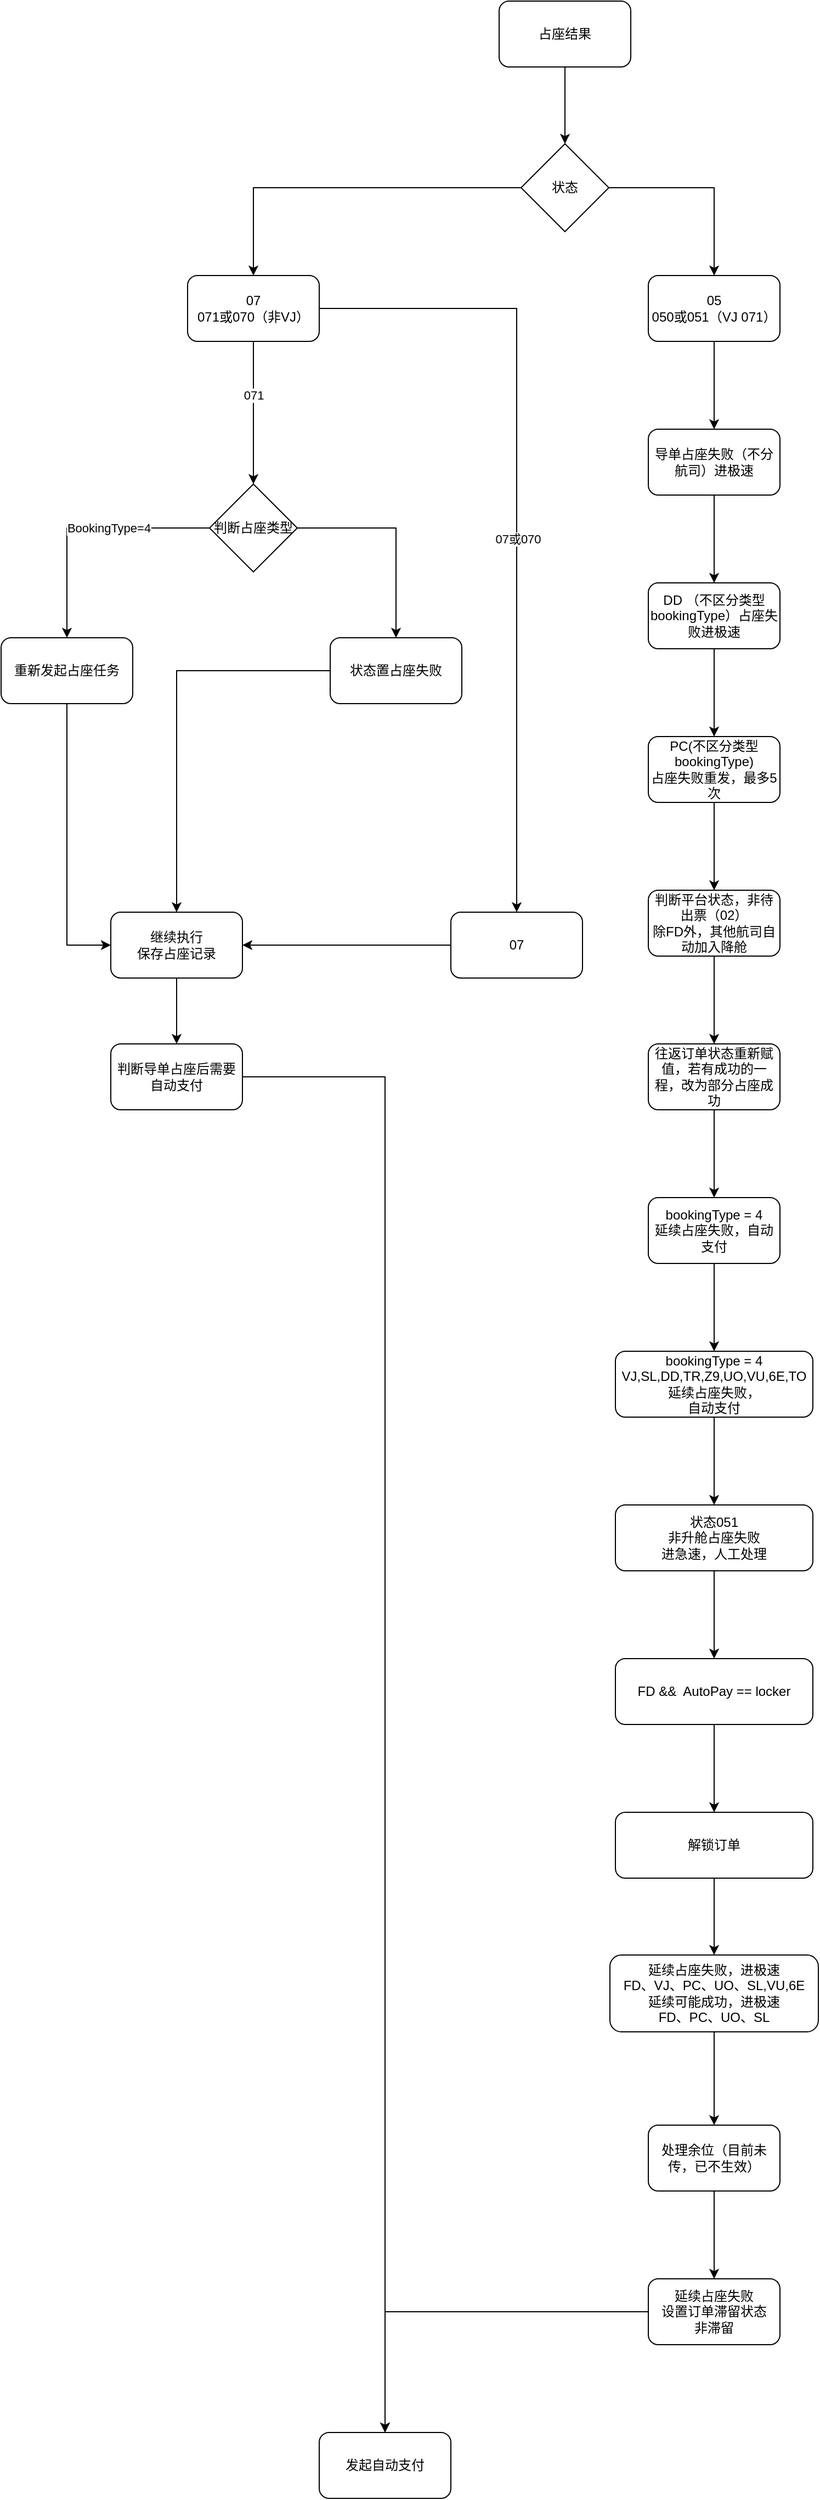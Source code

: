 <mxfile version="25.0.1">
  <diagram name="第 1 页" id="uqUOB85ICkBfjMVhSgiS">
    <mxGraphModel dx="2493" dy="747" grid="1" gridSize="10" guides="1" tooltips="1" connect="1" arrows="1" fold="1" page="1" pageScale="1" pageWidth="827" pageHeight="1169" math="0" shadow="0">
      <root>
        <mxCell id="0" />
        <mxCell id="1" parent="0" />
        <mxCell id="c8pEApkwsOJY5sUozFae-16" value="" style="edgeStyle=orthogonalEdgeStyle;rounded=0;orthogonalLoop=1;jettySize=auto;html=1;" edge="1" parent="1" source="c8pEApkwsOJY5sUozFae-1" target="c8pEApkwsOJY5sUozFae-2">
          <mxGeometry relative="1" as="geometry" />
        </mxCell>
        <mxCell id="c8pEApkwsOJY5sUozFae-1" value="占座结果" style="rounded=1;whiteSpace=wrap;html=1;" vertex="1" parent="1">
          <mxGeometry x="354" y="30" width="120" height="60" as="geometry" />
        </mxCell>
        <mxCell id="c8pEApkwsOJY5sUozFae-5" value="" style="edgeStyle=orthogonalEdgeStyle;rounded=0;orthogonalLoop=1;jettySize=auto;html=1;" edge="1" parent="1" source="c8pEApkwsOJY5sUozFae-2" target="c8pEApkwsOJY5sUozFae-4">
          <mxGeometry relative="1" as="geometry" />
        </mxCell>
        <mxCell id="c8pEApkwsOJY5sUozFae-11" style="edgeStyle=orthogonalEdgeStyle;rounded=0;orthogonalLoop=1;jettySize=auto;html=1;entryX=0.5;entryY=0;entryDx=0;entryDy=0;" edge="1" parent="1" source="c8pEApkwsOJY5sUozFae-2" target="c8pEApkwsOJY5sUozFae-3">
          <mxGeometry relative="1" as="geometry" />
        </mxCell>
        <mxCell id="c8pEApkwsOJY5sUozFae-2" value="状态" style="rhombus;whiteSpace=wrap;html=1;" vertex="1" parent="1">
          <mxGeometry x="374" y="160" width="80" height="80" as="geometry" />
        </mxCell>
        <mxCell id="c8pEApkwsOJY5sUozFae-52" style="edgeStyle=orthogonalEdgeStyle;rounded=0;orthogonalLoop=1;jettySize=auto;html=1;" edge="1" parent="1" source="c8pEApkwsOJY5sUozFae-3" target="c8pEApkwsOJY5sUozFae-8">
          <mxGeometry relative="1" as="geometry" />
        </mxCell>
        <mxCell id="c8pEApkwsOJY5sUozFae-61" value="07或070" style="edgeLabel;html=1;align=center;verticalAlign=middle;resizable=0;points=[];" vertex="1" connectable="0" parent="c8pEApkwsOJY5sUozFae-52">
          <mxGeometry x="0.068" y="1" relative="1" as="geometry">
            <mxPoint as="offset" />
          </mxGeometry>
        </mxCell>
        <mxCell id="c8pEApkwsOJY5sUozFae-59" style="edgeStyle=orthogonalEdgeStyle;rounded=0;orthogonalLoop=1;jettySize=auto;html=1;" edge="1" parent="1" source="c8pEApkwsOJY5sUozFae-3" target="c8pEApkwsOJY5sUozFae-24">
          <mxGeometry relative="1" as="geometry" />
        </mxCell>
        <mxCell id="c8pEApkwsOJY5sUozFae-60" value="071" style="edgeLabel;html=1;align=center;verticalAlign=middle;resizable=0;points=[];" vertex="1" connectable="0" parent="c8pEApkwsOJY5sUozFae-59">
          <mxGeometry x="-0.248" relative="1" as="geometry">
            <mxPoint as="offset" />
          </mxGeometry>
        </mxCell>
        <mxCell id="c8pEApkwsOJY5sUozFae-3" value="07&lt;div&gt;071或070（非VJ）&lt;/div&gt;" style="rounded=1;whiteSpace=wrap;html=1;" vertex="1" parent="1">
          <mxGeometry x="70" y="280" width="120" height="60" as="geometry" />
        </mxCell>
        <mxCell id="c8pEApkwsOJY5sUozFae-63" value="" style="edgeStyle=orthogonalEdgeStyle;rounded=0;orthogonalLoop=1;jettySize=auto;html=1;" edge="1" parent="1" source="c8pEApkwsOJY5sUozFae-4" target="c8pEApkwsOJY5sUozFae-62">
          <mxGeometry relative="1" as="geometry" />
        </mxCell>
        <mxCell id="c8pEApkwsOJY5sUozFae-4" value="05&lt;div&gt;050或051（VJ 071）&lt;/div&gt;" style="rounded=1;whiteSpace=wrap;html=1;" vertex="1" parent="1">
          <mxGeometry x="490" y="280" width="120" height="60" as="geometry" />
        </mxCell>
        <mxCell id="c8pEApkwsOJY5sUozFae-56" style="edgeStyle=orthogonalEdgeStyle;rounded=0;orthogonalLoop=1;jettySize=auto;html=1;entryX=1;entryY=0.5;entryDx=0;entryDy=0;" edge="1" parent="1" source="c8pEApkwsOJY5sUozFae-8" target="c8pEApkwsOJY5sUozFae-53">
          <mxGeometry relative="1" as="geometry" />
        </mxCell>
        <mxCell id="c8pEApkwsOJY5sUozFae-8" value="07" style="rounded=1;whiteSpace=wrap;html=1;" vertex="1" parent="1">
          <mxGeometry x="310" y="860" width="120" height="60" as="geometry" />
        </mxCell>
        <mxCell id="c8pEApkwsOJY5sUozFae-54" style="edgeStyle=orthogonalEdgeStyle;rounded=0;orthogonalLoop=1;jettySize=auto;html=1;entryX=0;entryY=0.5;entryDx=0;entryDy=0;" edge="1" parent="1" source="c8pEApkwsOJY5sUozFae-21" target="c8pEApkwsOJY5sUozFae-53">
          <mxGeometry relative="1" as="geometry" />
        </mxCell>
        <mxCell id="c8pEApkwsOJY5sUozFae-21" value="重新发起占座任务" style="rounded=1;whiteSpace=wrap;html=1;" vertex="1" parent="1">
          <mxGeometry x="-100" y="610" width="120" height="60" as="geometry" />
        </mxCell>
        <mxCell id="c8pEApkwsOJY5sUozFae-28" style="edgeStyle=orthogonalEdgeStyle;rounded=0;orthogonalLoop=1;jettySize=auto;html=1;entryX=0.5;entryY=0;entryDx=0;entryDy=0;" edge="1" parent="1" source="c8pEApkwsOJY5sUozFae-24" target="c8pEApkwsOJY5sUozFae-21">
          <mxGeometry relative="1" as="geometry" />
        </mxCell>
        <mxCell id="c8pEApkwsOJY5sUozFae-29" value="BookingType=4" style="edgeLabel;html=1;align=center;verticalAlign=middle;resizable=0;points=[];" vertex="1" connectable="0" parent="c8pEApkwsOJY5sUozFae-28">
          <mxGeometry x="-0.2" relative="1" as="geometry">
            <mxPoint as="offset" />
          </mxGeometry>
        </mxCell>
        <mxCell id="c8pEApkwsOJY5sUozFae-32" style="edgeStyle=orthogonalEdgeStyle;rounded=0;orthogonalLoop=1;jettySize=auto;html=1;" edge="1" parent="1" source="c8pEApkwsOJY5sUozFae-24" target="c8pEApkwsOJY5sUozFae-31">
          <mxGeometry relative="1" as="geometry" />
        </mxCell>
        <mxCell id="c8pEApkwsOJY5sUozFae-24" value="判断占座类型" style="rhombus;whiteSpace=wrap;html=1;" vertex="1" parent="1">
          <mxGeometry x="90" y="470" width="80" height="80" as="geometry" />
        </mxCell>
        <mxCell id="c8pEApkwsOJY5sUozFae-55" style="edgeStyle=orthogonalEdgeStyle;rounded=0;orthogonalLoop=1;jettySize=auto;html=1;entryX=0.5;entryY=0;entryDx=0;entryDy=0;" edge="1" parent="1" source="c8pEApkwsOJY5sUozFae-31" target="c8pEApkwsOJY5sUozFae-53">
          <mxGeometry relative="1" as="geometry" />
        </mxCell>
        <mxCell id="c8pEApkwsOJY5sUozFae-31" value="状态置占座失败" style="rounded=1;whiteSpace=wrap;html=1;" vertex="1" parent="1">
          <mxGeometry x="200" y="610" width="120" height="60" as="geometry" />
        </mxCell>
        <mxCell id="c8pEApkwsOJY5sUozFae-58" value="" style="edgeStyle=orthogonalEdgeStyle;rounded=0;orthogonalLoop=1;jettySize=auto;html=1;" edge="1" parent="1" source="c8pEApkwsOJY5sUozFae-53" target="c8pEApkwsOJY5sUozFae-57">
          <mxGeometry relative="1" as="geometry" />
        </mxCell>
        <mxCell id="c8pEApkwsOJY5sUozFae-53" value="继续执行&lt;div&gt;保存占座记录&lt;/div&gt;" style="rounded=1;whiteSpace=wrap;html=1;" vertex="1" parent="1">
          <mxGeometry y="860" width="120" height="60" as="geometry" />
        </mxCell>
        <mxCell id="c8pEApkwsOJY5sUozFae-92" style="edgeStyle=orthogonalEdgeStyle;rounded=0;orthogonalLoop=1;jettySize=auto;html=1;entryX=0.5;entryY=0;entryDx=0;entryDy=0;" edge="1" parent="1" source="c8pEApkwsOJY5sUozFae-57" target="c8pEApkwsOJY5sUozFae-90">
          <mxGeometry relative="1" as="geometry" />
        </mxCell>
        <mxCell id="c8pEApkwsOJY5sUozFae-57" value="判断导单占座后需要自动支付" style="rounded=1;whiteSpace=wrap;html=1;" vertex="1" parent="1">
          <mxGeometry y="980" width="120" height="60" as="geometry" />
        </mxCell>
        <mxCell id="c8pEApkwsOJY5sUozFae-65" value="" style="edgeStyle=orthogonalEdgeStyle;rounded=0;orthogonalLoop=1;jettySize=auto;html=1;" edge="1" parent="1" source="c8pEApkwsOJY5sUozFae-62" target="c8pEApkwsOJY5sUozFae-64">
          <mxGeometry relative="1" as="geometry" />
        </mxCell>
        <mxCell id="c8pEApkwsOJY5sUozFae-62" value="导单占座失败（不分航司）进极速" style="rounded=1;whiteSpace=wrap;html=1;" vertex="1" parent="1">
          <mxGeometry x="490" y="420" width="120" height="60" as="geometry" />
        </mxCell>
        <mxCell id="c8pEApkwsOJY5sUozFae-67" value="" style="edgeStyle=orthogonalEdgeStyle;rounded=0;orthogonalLoop=1;jettySize=auto;html=1;" edge="1" parent="1" source="c8pEApkwsOJY5sUozFae-64" target="c8pEApkwsOJY5sUozFae-66">
          <mxGeometry relative="1" as="geometry" />
        </mxCell>
        <mxCell id="c8pEApkwsOJY5sUozFae-64" value="DD （不区分类型bookingType）占座失败进极速" style="rounded=1;whiteSpace=wrap;html=1;" vertex="1" parent="1">
          <mxGeometry x="490" y="560" width="120" height="60" as="geometry" />
        </mxCell>
        <mxCell id="c8pEApkwsOJY5sUozFae-69" value="" style="edgeStyle=orthogonalEdgeStyle;rounded=0;orthogonalLoop=1;jettySize=auto;html=1;" edge="1" parent="1" source="c8pEApkwsOJY5sUozFae-66" target="c8pEApkwsOJY5sUozFae-68">
          <mxGeometry relative="1" as="geometry" />
        </mxCell>
        <mxCell id="c8pEApkwsOJY5sUozFae-66" value="PC(不区分类型bookingType)&lt;div&gt;占座失败重发，最多5次&lt;/div&gt;" style="rounded=1;whiteSpace=wrap;html=1;" vertex="1" parent="1">
          <mxGeometry x="490" y="700" width="120" height="60" as="geometry" />
        </mxCell>
        <mxCell id="c8pEApkwsOJY5sUozFae-71" value="" style="edgeStyle=orthogonalEdgeStyle;rounded=0;orthogonalLoop=1;jettySize=auto;html=1;" edge="1" parent="1" source="c8pEApkwsOJY5sUozFae-68" target="c8pEApkwsOJY5sUozFae-70">
          <mxGeometry relative="1" as="geometry" />
        </mxCell>
        <mxCell id="c8pEApkwsOJY5sUozFae-68" value="判断平台状态，非待出票（02）&lt;div&gt;除FD外，其他航司自动加入降舱&lt;/div&gt;" style="rounded=1;whiteSpace=wrap;html=1;" vertex="1" parent="1">
          <mxGeometry x="490" y="840" width="120" height="60" as="geometry" />
        </mxCell>
        <mxCell id="c8pEApkwsOJY5sUozFae-73" value="" style="edgeStyle=orthogonalEdgeStyle;rounded=0;orthogonalLoop=1;jettySize=auto;html=1;" edge="1" parent="1" source="c8pEApkwsOJY5sUozFae-70" target="c8pEApkwsOJY5sUozFae-72">
          <mxGeometry relative="1" as="geometry" />
        </mxCell>
        <mxCell id="c8pEApkwsOJY5sUozFae-70" value="往返订单状态重新赋值，若有成功的一程，改为部分占座成功" style="rounded=1;whiteSpace=wrap;html=1;" vertex="1" parent="1">
          <mxGeometry x="490" y="980" width="120" height="60" as="geometry" />
        </mxCell>
        <mxCell id="c8pEApkwsOJY5sUozFae-75" value="" style="edgeStyle=orthogonalEdgeStyle;rounded=0;orthogonalLoop=1;jettySize=auto;html=1;" edge="1" parent="1" source="c8pEApkwsOJY5sUozFae-72" target="c8pEApkwsOJY5sUozFae-74">
          <mxGeometry relative="1" as="geometry" />
        </mxCell>
        <mxCell id="c8pEApkwsOJY5sUozFae-72" value="&lt;div&gt;bookingType = 4&lt;/div&gt;延续占座失败，自动支付" style="rounded=1;whiteSpace=wrap;html=1;" vertex="1" parent="1">
          <mxGeometry x="490" y="1120" width="120" height="60" as="geometry" />
        </mxCell>
        <mxCell id="c8pEApkwsOJY5sUozFae-77" value="" style="edgeStyle=orthogonalEdgeStyle;rounded=0;orthogonalLoop=1;jettySize=auto;html=1;" edge="1" parent="1" source="c8pEApkwsOJY5sUozFae-74" target="c8pEApkwsOJY5sUozFae-76">
          <mxGeometry relative="1" as="geometry" />
        </mxCell>
        <mxCell id="c8pEApkwsOJY5sUozFae-74" value="&lt;div&gt;bookingType = 4&lt;/div&gt;&lt;div&gt;VJ,SL,DD,TR,Z9,UO,VU,6E,TO&lt;/div&gt;延续占座失败，&lt;div&gt;自动支付&lt;/div&gt;" style="rounded=1;whiteSpace=wrap;html=1;" vertex="1" parent="1">
          <mxGeometry x="460" y="1260" width="180" height="60" as="geometry" />
        </mxCell>
        <mxCell id="c8pEApkwsOJY5sUozFae-81" value="" style="edgeStyle=orthogonalEdgeStyle;rounded=0;orthogonalLoop=1;jettySize=auto;html=1;" edge="1" parent="1" source="c8pEApkwsOJY5sUozFae-76" target="c8pEApkwsOJY5sUozFae-80">
          <mxGeometry relative="1" as="geometry" />
        </mxCell>
        <mxCell id="c8pEApkwsOJY5sUozFae-76" value="状态051&lt;div&gt;非升舱占座失败&lt;/div&gt;&lt;div&gt;进急速，人工处理&lt;/div&gt;" style="rounded=1;whiteSpace=wrap;html=1;" vertex="1" parent="1">
          <mxGeometry x="460" y="1400" width="180" height="60" as="geometry" />
        </mxCell>
        <mxCell id="c8pEApkwsOJY5sUozFae-83" value="" style="edgeStyle=orthogonalEdgeStyle;rounded=0;orthogonalLoop=1;jettySize=auto;html=1;" edge="1" parent="1" source="c8pEApkwsOJY5sUozFae-80" target="c8pEApkwsOJY5sUozFae-82">
          <mxGeometry relative="1" as="geometry" />
        </mxCell>
        <mxCell id="c8pEApkwsOJY5sUozFae-80" value="FD &amp;amp;&amp;amp;&amp;nbsp; AutoPay == locker" style="rounded=1;whiteSpace=wrap;html=1;" vertex="1" parent="1">
          <mxGeometry x="460" y="1540" width="180" height="60" as="geometry" />
        </mxCell>
        <mxCell id="c8pEApkwsOJY5sUozFae-85" value="" style="edgeStyle=orthogonalEdgeStyle;rounded=0;orthogonalLoop=1;jettySize=auto;html=1;" edge="1" parent="1" source="c8pEApkwsOJY5sUozFae-82" target="c8pEApkwsOJY5sUozFae-84">
          <mxGeometry relative="1" as="geometry" />
        </mxCell>
        <mxCell id="c8pEApkwsOJY5sUozFae-82" value="解锁订单" style="rounded=1;whiteSpace=wrap;html=1;" vertex="1" parent="1">
          <mxGeometry x="460" y="1680" width="180" height="60" as="geometry" />
        </mxCell>
        <mxCell id="c8pEApkwsOJY5sUozFae-87" value="" style="edgeStyle=orthogonalEdgeStyle;rounded=0;orthogonalLoop=1;jettySize=auto;html=1;" edge="1" parent="1" source="c8pEApkwsOJY5sUozFae-84" target="c8pEApkwsOJY5sUozFae-86">
          <mxGeometry relative="1" as="geometry" />
        </mxCell>
        <mxCell id="c8pEApkwsOJY5sUozFae-84" value="延续占座失败，进极速&lt;div&gt;FD、VJ、PC、UO、SL,VU,6E&lt;/div&gt;&lt;div&gt;延续可能成功，进极速&lt;/div&gt;&lt;div&gt;FD、PC、UO、SL&lt;/div&gt;" style="rounded=1;whiteSpace=wrap;html=1;" vertex="1" parent="1">
          <mxGeometry x="455" y="1810" width="190" height="70" as="geometry" />
        </mxCell>
        <mxCell id="c8pEApkwsOJY5sUozFae-89" value="" style="edgeStyle=orthogonalEdgeStyle;rounded=0;orthogonalLoop=1;jettySize=auto;html=1;" edge="1" parent="1" source="c8pEApkwsOJY5sUozFae-86" target="c8pEApkwsOJY5sUozFae-88">
          <mxGeometry relative="1" as="geometry" />
        </mxCell>
        <mxCell id="c8pEApkwsOJY5sUozFae-86" value="处理余位（目前未传，已不生效）" style="whiteSpace=wrap;html=1;rounded=1;" vertex="1" parent="1">
          <mxGeometry x="490" y="1965" width="120" height="60" as="geometry" />
        </mxCell>
        <mxCell id="c8pEApkwsOJY5sUozFae-91" value="" style="edgeStyle=orthogonalEdgeStyle;rounded=0;orthogonalLoop=1;jettySize=auto;html=1;" edge="1" parent="1" source="c8pEApkwsOJY5sUozFae-88" target="c8pEApkwsOJY5sUozFae-90">
          <mxGeometry relative="1" as="geometry" />
        </mxCell>
        <mxCell id="c8pEApkwsOJY5sUozFae-88" value="&lt;div&gt;延续占座失败&lt;/div&gt;设置订单滞留状态&lt;div&gt;非滞留&lt;/div&gt;" style="whiteSpace=wrap;html=1;rounded=1;" vertex="1" parent="1">
          <mxGeometry x="490" y="2105" width="120" height="60" as="geometry" />
        </mxCell>
        <mxCell id="c8pEApkwsOJY5sUozFae-90" value="发起自动支付" style="whiteSpace=wrap;html=1;rounded=1;" vertex="1" parent="1">
          <mxGeometry x="190" y="2245" width="120" height="60" as="geometry" />
        </mxCell>
      </root>
    </mxGraphModel>
  </diagram>
</mxfile>
